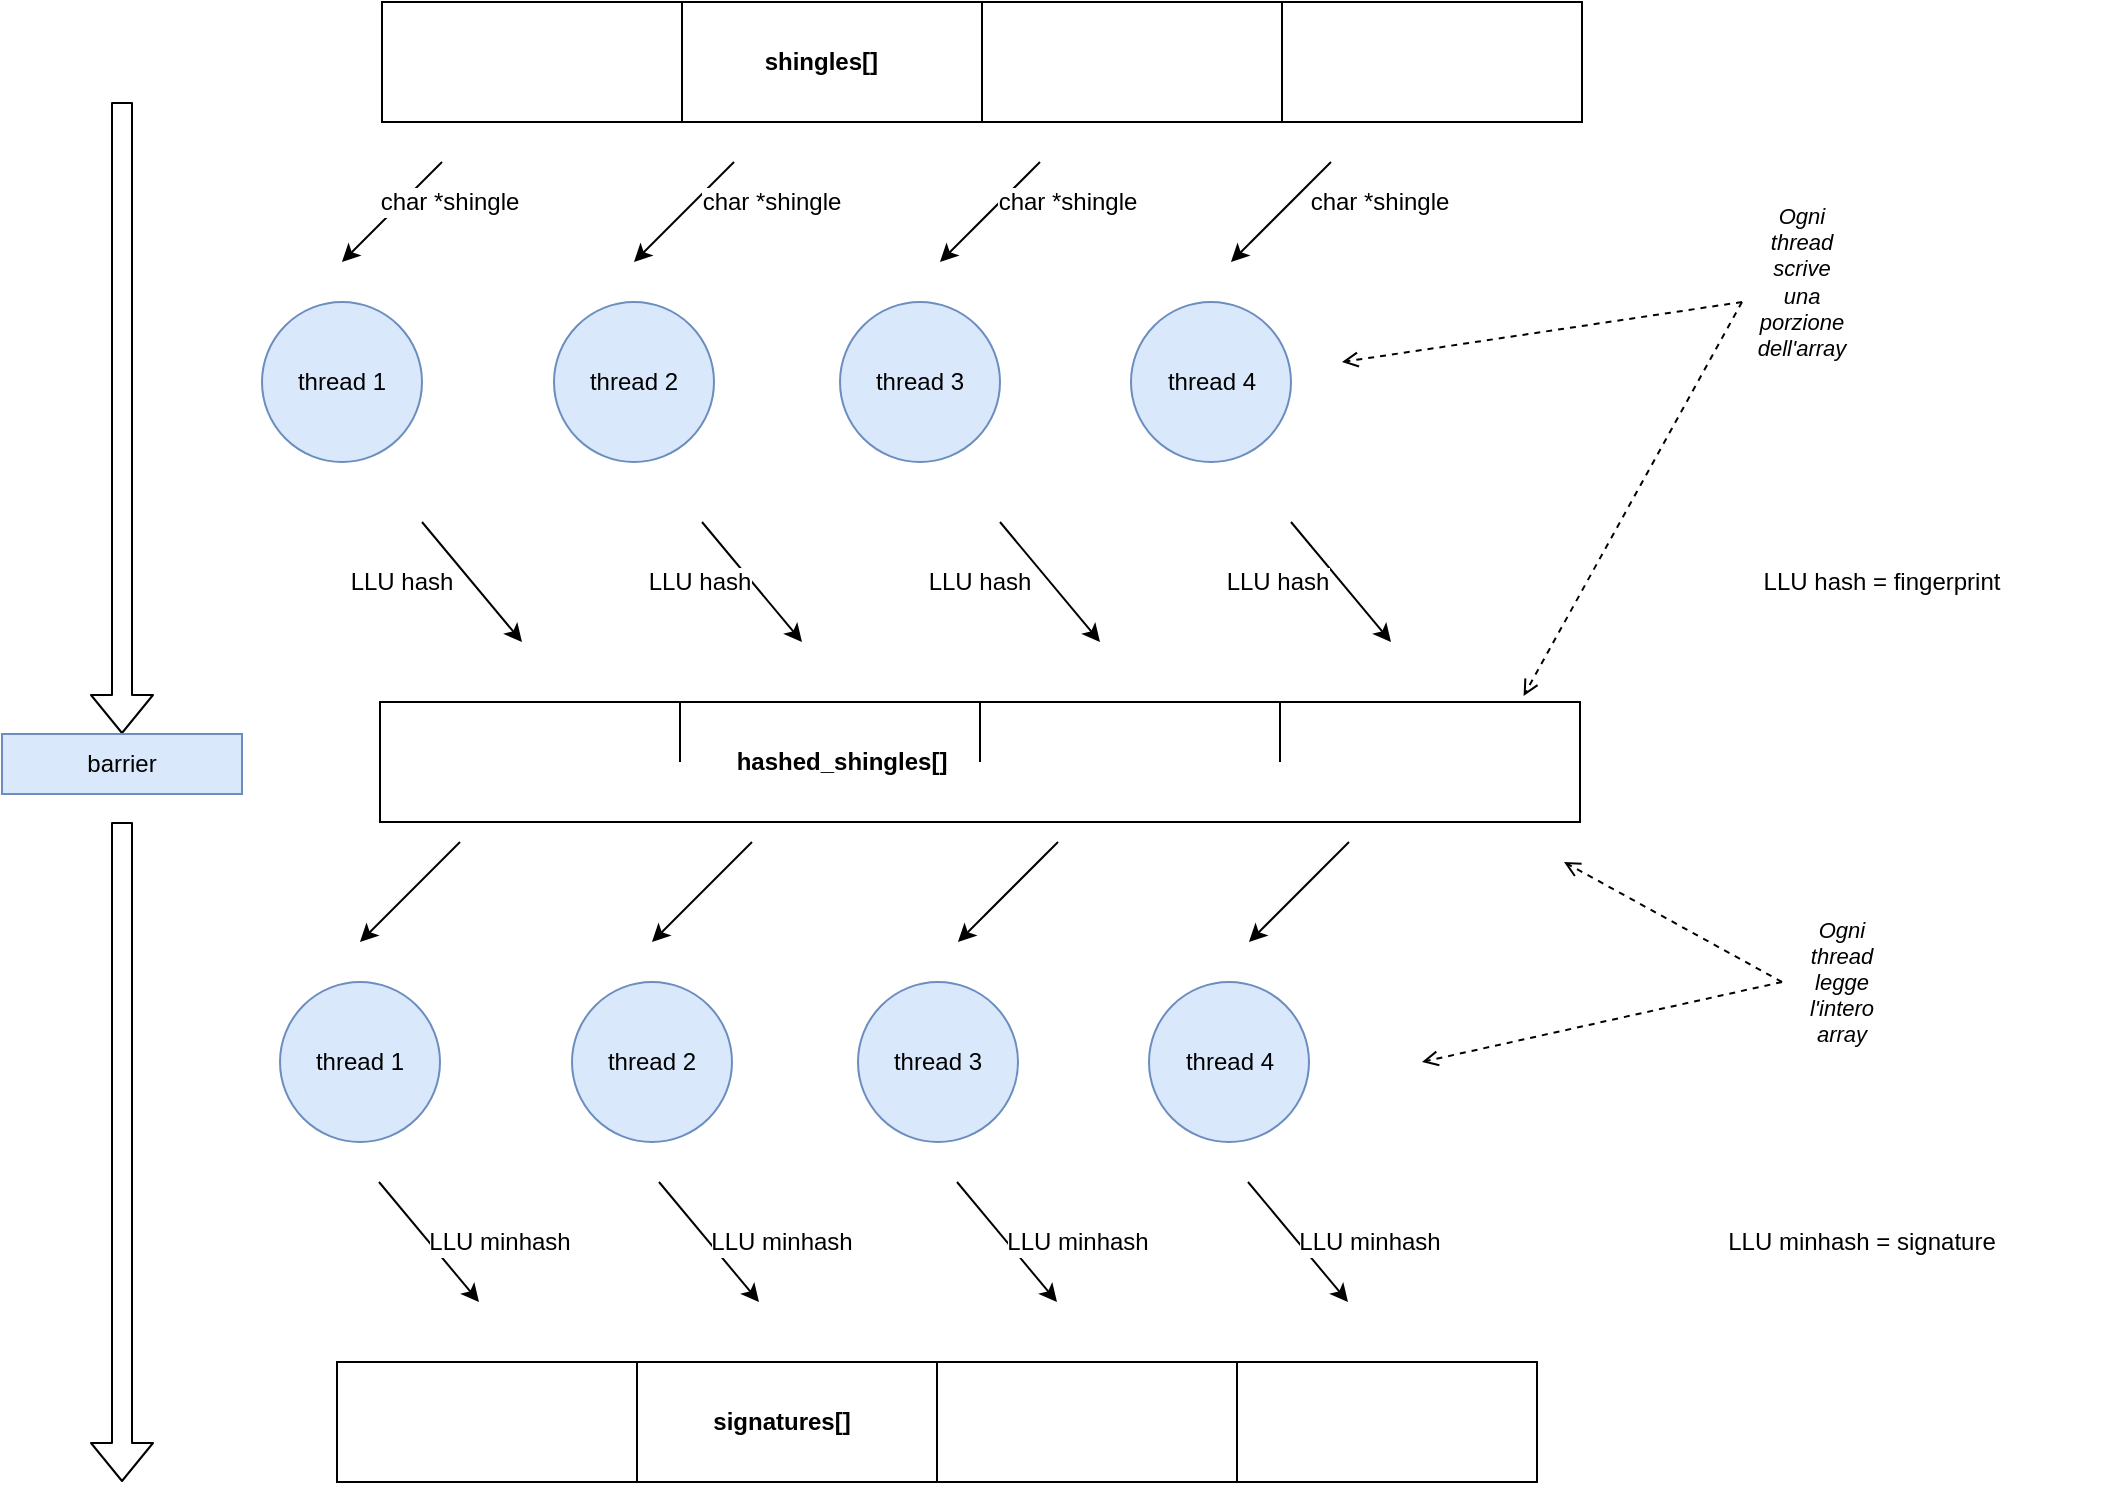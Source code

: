 <mxfile version="14.4.9" type="device"><diagram id="hXbhoWrpUuxRjIZ6JH8G" name="Page-1"><mxGraphModel dx="1422" dy="-107" grid="1" gridSize="10" guides="1" tooltips="1" connect="1" arrows="1" fold="1" page="1" pageScale="1" pageWidth="1169" pageHeight="827" math="0" shadow="0"><root><mxCell id="0"/><mxCell id="1" parent="0"/><mxCell id="8MawKaRnqaWFO8A4m60Z-37" value="thread 4" style="ellipse;whiteSpace=wrap;html=1;aspect=fixed;fillColor=#dae8fc;strokeColor=#6c8ebf;" vertex="1" parent="1"><mxGeometry x="1354.5" y="1180" width="80" height="80" as="geometry"/></mxCell><mxCell id="8MawKaRnqaWFO8A4m60Z-38" value="thread 3" style="ellipse;whiteSpace=wrap;html=1;aspect=fixed;fillColor=#dae8fc;strokeColor=#6c8ebf;" vertex="1" parent="1"><mxGeometry x="1209" y="1180" width="80" height="80" as="geometry"/></mxCell><mxCell id="8MawKaRnqaWFO8A4m60Z-39" value="thread 2" style="ellipse;whiteSpace=wrap;html=1;aspect=fixed;fillColor=#dae8fc;strokeColor=#6c8ebf;" vertex="1" parent="1"><mxGeometry x="1066" y="1180" width="80" height="80" as="geometry"/></mxCell><mxCell id="8MawKaRnqaWFO8A4m60Z-40" value="thread 1&lt;br&gt;" style="ellipse;whiteSpace=wrap;html=1;aspect=fixed;fillColor=#dae8fc;strokeColor=#6c8ebf;" vertex="1" parent="1"><mxGeometry x="920" y="1180" width="80" height="80" as="geometry"/></mxCell><mxCell id="8MawKaRnqaWFO8A4m60Z-41" value="" style="rounded=0;whiteSpace=wrap;html=1;" vertex="1" parent="1"><mxGeometry x="980" y="1030" width="600" height="60" as="geometry"/></mxCell><mxCell id="8MawKaRnqaWFO8A4m60Z-42" value="" style="endArrow=classic;html=1;" edge="1" parent="1"><mxGeometry width="50" height="50" relative="1" as="geometry"><mxPoint x="1010" y="1110" as="sourcePoint"/><mxPoint x="960" y="1160" as="targetPoint"/></mxGeometry></mxCell><mxCell id="8MawKaRnqaWFO8A4m60Z-43" value="" style="endArrow=classic;html=1;" edge="1" parent="1"><mxGeometry width="50" height="50" relative="1" as="geometry"><mxPoint x="1156" y="1110" as="sourcePoint"/><mxPoint x="1106" y="1160" as="targetPoint"/></mxGeometry></mxCell><mxCell id="8MawKaRnqaWFO8A4m60Z-44" value="" style="endArrow=classic;html=1;" edge="1" parent="1"><mxGeometry width="50" height="50" relative="1" as="geometry"><mxPoint x="1309" y="1110" as="sourcePoint"/><mxPoint x="1259" y="1160" as="targetPoint"/></mxGeometry></mxCell><mxCell id="8MawKaRnqaWFO8A4m60Z-45" value="" style="endArrow=classic;html=1;" edge="1" parent="1"><mxGeometry width="50" height="50" relative="1" as="geometry"><mxPoint x="1454.5" y="1110" as="sourcePoint"/><mxPoint x="1404.5" y="1160" as="targetPoint"/></mxGeometry></mxCell><mxCell id="8MawKaRnqaWFO8A4m60Z-46" value="" style="endArrow=none;html=1;" edge="1" parent="1"><mxGeometry width="50" height="50" relative="1" as="geometry"><mxPoint x="1130" y="1090" as="sourcePoint"/><mxPoint x="1130" y="1030" as="targetPoint"/></mxGeometry></mxCell><mxCell id="8MawKaRnqaWFO8A4m60Z-47" value="" style="endArrow=none;html=1;" edge="1" parent="1"><mxGeometry width="50" height="50" relative="1" as="geometry"><mxPoint x="1280" y="1090" as="sourcePoint"/><mxPoint x="1280" y="1030" as="targetPoint"/></mxGeometry></mxCell><mxCell id="8MawKaRnqaWFO8A4m60Z-48" value="" style="endArrow=none;html=1;" edge="1" parent="1"><mxGeometry width="50" height="50" relative="1" as="geometry"><mxPoint x="1430" y="1090" as="sourcePoint"/><mxPoint x="1430" y="1030" as="targetPoint"/></mxGeometry></mxCell><mxCell id="8MawKaRnqaWFO8A4m60Z-49" value="" style="endArrow=none;html=1;" edge="1" parent="1"><mxGeometry width="50" height="50" relative="1" as="geometry"><mxPoint x="1580" y="1090" as="sourcePoint"/><mxPoint x="1580" y="1030" as="targetPoint"/></mxGeometry></mxCell><mxCell id="8MawKaRnqaWFO8A4m60Z-50" value="" style="rounded=0;whiteSpace=wrap;html=1;" vertex="1" parent="1"><mxGeometry x="979" y="1380" width="600" height="60" as="geometry"/></mxCell><mxCell id="8MawKaRnqaWFO8A4m60Z-51" value="" style="endArrow=classic;html=1;" edge="1" parent="1"><mxGeometry width="50" height="50" relative="1" as="geometry"><mxPoint x="1000" y="1290" as="sourcePoint"/><mxPoint x="1050" y="1350" as="targetPoint"/></mxGeometry></mxCell><mxCell id="8MawKaRnqaWFO8A4m60Z-52" value="" style="endArrow=none;html=1;" edge="1" parent="1"><mxGeometry width="50" height="50" relative="1" as="geometry"><mxPoint x="1129" y="1410" as="sourcePoint"/><mxPoint x="1129" y="1380" as="targetPoint"/></mxGeometry></mxCell><mxCell id="8MawKaRnqaWFO8A4m60Z-53" value="" style="endArrow=none;html=1;" edge="1" parent="1"><mxGeometry width="50" height="50" relative="1" as="geometry"><mxPoint x="1279" y="1410" as="sourcePoint"/><mxPoint x="1279" y="1380" as="targetPoint"/></mxGeometry></mxCell><mxCell id="8MawKaRnqaWFO8A4m60Z-54" value="" style="endArrow=none;html=1;" edge="1" parent="1"><mxGeometry width="50" height="50" relative="1" as="geometry"><mxPoint x="1429" y="1410" as="sourcePoint"/><mxPoint x="1429" y="1380" as="targetPoint"/></mxGeometry></mxCell><mxCell id="8MawKaRnqaWFO8A4m60Z-55" value="" style="endArrow=none;html=1;" edge="1" parent="1"><mxGeometry width="50" height="50" relative="1" as="geometry"><mxPoint x="1579" y="1440" as="sourcePoint"/><mxPoint x="1579" y="1380" as="targetPoint"/></mxGeometry></mxCell><mxCell id="8MawKaRnqaWFO8A4m60Z-56" value="" style="endArrow=classic;html=1;" edge="1" parent="1"><mxGeometry width="50" height="50" relative="1" as="geometry"><mxPoint x="1434.5" y="1290" as="sourcePoint"/><mxPoint x="1484.5" y="1350" as="targetPoint"/></mxGeometry></mxCell><mxCell id="8MawKaRnqaWFO8A4m60Z-57" value="" style="endArrow=classic;html=1;" edge="1" parent="1"><mxGeometry width="50" height="50" relative="1" as="geometry"><mxPoint x="1289" y="1290" as="sourcePoint"/><mxPoint x="1339" y="1350" as="targetPoint"/></mxGeometry></mxCell><mxCell id="8MawKaRnqaWFO8A4m60Z-58" value="" style="endArrow=classic;html=1;" edge="1" parent="1"><mxGeometry width="50" height="50" relative="1" as="geometry"><mxPoint x="1140" y="1290" as="sourcePoint"/><mxPoint x="1190" y="1350" as="targetPoint"/></mxGeometry></mxCell><mxCell id="8MawKaRnqaWFO8A4m60Z-59" value="&amp;nbsp;shingles[]" style="text;html=1;strokeColor=none;fillColor=none;align=center;verticalAlign=middle;whiteSpace=wrap;rounded=0;fontStyle=1" vertex="1" parent="1"><mxGeometry x="1178" y="1050" width="40" height="20" as="geometry"/></mxCell><mxCell id="8MawKaRnqaWFO8A4m60Z-60" value="hashed_shingles[]" style="text;html=1;strokeColor=none;fillColor=none;align=center;verticalAlign=middle;whiteSpace=wrap;rounded=0;fontStyle=1" vertex="1" parent="1"><mxGeometry x="1190" y="1400" width="40" height="20" as="geometry"/></mxCell><mxCell id="8MawKaRnqaWFO8A4m60Z-61" value="thread 4" style="ellipse;whiteSpace=wrap;html=1;aspect=fixed;fillColor=#dae8fc;strokeColor=#6c8ebf;" vertex="1" parent="1"><mxGeometry x="1363.5" y="1520" width="80" height="80" as="geometry"/></mxCell><mxCell id="8MawKaRnqaWFO8A4m60Z-62" value="thread 3" style="ellipse;whiteSpace=wrap;html=1;aspect=fixed;fillColor=#dae8fc;strokeColor=#6c8ebf;" vertex="1" parent="1"><mxGeometry x="1218" y="1520" width="80" height="80" as="geometry"/></mxCell><mxCell id="8MawKaRnqaWFO8A4m60Z-63" value="thread 2" style="ellipse;whiteSpace=wrap;html=1;aspect=fixed;fillColor=#dae8fc;strokeColor=#6c8ebf;" vertex="1" parent="1"><mxGeometry x="1075" y="1520" width="80" height="80" as="geometry"/></mxCell><mxCell id="8MawKaRnqaWFO8A4m60Z-64" value="thread 1&lt;br&gt;" style="ellipse;whiteSpace=wrap;html=1;aspect=fixed;fillColor=#dae8fc;strokeColor=#6c8ebf;" vertex="1" parent="1"><mxGeometry x="929" y="1520" width="80" height="80" as="geometry"/></mxCell><mxCell id="8MawKaRnqaWFO8A4m60Z-65" value="" style="endArrow=classic;html=1;" edge="1" parent="1"><mxGeometry width="50" height="50" relative="1" as="geometry"><mxPoint x="1019" y="1450" as="sourcePoint"/><mxPoint x="969" y="1500" as="targetPoint"/></mxGeometry></mxCell><mxCell id="8MawKaRnqaWFO8A4m60Z-66" value="" style="endArrow=classic;html=1;" edge="1" parent="1"><mxGeometry width="50" height="50" relative="1" as="geometry"><mxPoint x="1165" y="1450" as="sourcePoint"/><mxPoint x="1115" y="1500" as="targetPoint"/></mxGeometry></mxCell><mxCell id="8MawKaRnqaWFO8A4m60Z-67" value="" style="endArrow=classic;html=1;" edge="1" parent="1"><mxGeometry width="50" height="50" relative="1" as="geometry"><mxPoint x="1318" y="1450" as="sourcePoint"/><mxPoint x="1268" y="1500" as="targetPoint"/></mxGeometry></mxCell><mxCell id="8MawKaRnqaWFO8A4m60Z-68" value="" style="endArrow=classic;html=1;" edge="1" parent="1"><mxGeometry width="50" height="50" relative="1" as="geometry"><mxPoint x="1463.5" y="1450" as="sourcePoint"/><mxPoint x="1413.5" y="1500" as="targetPoint"/></mxGeometry></mxCell><mxCell id="8MawKaRnqaWFO8A4m60Z-69" value="" style="rounded=0;whiteSpace=wrap;html=1;horizontal=1;" vertex="1" parent="1"><mxGeometry x="957.5" y="1710" width="600" height="60" as="geometry"/></mxCell><mxCell id="8MawKaRnqaWFO8A4m60Z-70" value="" style="endArrow=classic;html=1;" edge="1" parent="1"><mxGeometry width="50" height="50" relative="1" as="geometry"><mxPoint x="978.5" y="1620" as="sourcePoint"/><mxPoint x="1028.5" y="1680" as="targetPoint"/></mxGeometry></mxCell><mxCell id="8MawKaRnqaWFO8A4m60Z-71" value="" style="endArrow=none;html=1;" edge="1" parent="1"><mxGeometry width="50" height="50" relative="1" as="geometry"><mxPoint x="1107.5" y="1770" as="sourcePoint"/><mxPoint x="1107.5" y="1710" as="targetPoint"/></mxGeometry></mxCell><mxCell id="8MawKaRnqaWFO8A4m60Z-72" value="" style="endArrow=none;html=1;" edge="1" parent="1"><mxGeometry width="50" height="50" relative="1" as="geometry"><mxPoint x="1257.5" y="1770" as="sourcePoint"/><mxPoint x="1257.5" y="1710" as="targetPoint"/></mxGeometry></mxCell><mxCell id="8MawKaRnqaWFO8A4m60Z-73" value="" style="endArrow=none;html=1;" edge="1" parent="1"><mxGeometry width="50" height="50" relative="1" as="geometry"><mxPoint x="1407.5" y="1770" as="sourcePoint"/><mxPoint x="1407.5" y="1710" as="targetPoint"/></mxGeometry></mxCell><mxCell id="8MawKaRnqaWFO8A4m60Z-74" value="" style="endArrow=none;html=1;" edge="1" parent="1"><mxGeometry width="50" height="50" relative="1" as="geometry"><mxPoint x="1557.5" y="1770" as="sourcePoint"/><mxPoint x="1557.5" y="1710" as="targetPoint"/></mxGeometry></mxCell><mxCell id="8MawKaRnqaWFO8A4m60Z-75" value="" style="endArrow=classic;html=1;" edge="1" parent="1"><mxGeometry width="50" height="50" relative="1" as="geometry"><mxPoint x="1413" y="1620" as="sourcePoint"/><mxPoint x="1463" y="1680" as="targetPoint"/></mxGeometry></mxCell><mxCell id="8MawKaRnqaWFO8A4m60Z-76" value="" style="endArrow=classic;html=1;" edge="1" parent="1"><mxGeometry width="50" height="50" relative="1" as="geometry"><mxPoint x="1267.5" y="1620" as="sourcePoint"/><mxPoint x="1317.5" y="1680" as="targetPoint"/></mxGeometry></mxCell><mxCell id="8MawKaRnqaWFO8A4m60Z-77" value="" style="endArrow=classic;html=1;" edge="1" parent="1"><mxGeometry width="50" height="50" relative="1" as="geometry"><mxPoint x="1118.5" y="1620" as="sourcePoint"/><mxPoint x="1168.5" y="1680" as="targetPoint"/></mxGeometry></mxCell><mxCell id="8MawKaRnqaWFO8A4m60Z-78" value="signatures[]" style="text;html=1;strokeColor=none;fillColor=none;align=center;verticalAlign=middle;whiteSpace=wrap;rounded=0;labelBackgroundColor=#ffffff;fontColor=#000000;fontStyle=1" vertex="1" parent="1"><mxGeometry x="1160" y="1730" width="40" height="20" as="geometry"/></mxCell><mxCell id="8MawKaRnqaWFO8A4m60Z-79" value="" style="shape=flexArrow;endArrow=classic;html=1;fontColor=#000000;" edge="1" parent="1" target="8MawKaRnqaWFO8A4m60Z-80"><mxGeometry width="50" height="50" relative="1" as="geometry"><mxPoint x="850" y="1080" as="sourcePoint"/><mxPoint x="850" y="1370" as="targetPoint"/></mxGeometry></mxCell><mxCell id="8MawKaRnqaWFO8A4m60Z-80" value="barrier" style="rounded=0;whiteSpace=wrap;html=1;fillColor=#dae8fc;strokeColor=#6c8ebf;" vertex="1" parent="1"><mxGeometry x="790" y="1396" width="120" height="30" as="geometry"/></mxCell><mxCell id="8MawKaRnqaWFO8A4m60Z-81" value="" style="shape=flexArrow;endArrow=classic;html=1;fontColor=#000000;" edge="1" parent="1"><mxGeometry width="50" height="50" relative="1" as="geometry"><mxPoint x="850" y="1440" as="sourcePoint"/><mxPoint x="850" y="1770" as="targetPoint"/></mxGeometry></mxCell><mxCell id="8MawKaRnqaWFO8A4m60Z-82" value="LLU minhash" style="text;html=1;strokeColor=none;fillColor=none;align=center;verticalAlign=middle;whiteSpace=wrap;rounded=0;labelBackgroundColor=#ffffff;fontColor=#000000;" vertex="1" parent="1"><mxGeometry x="1423.5" y="1640" width="100" height="20" as="geometry"/></mxCell><mxCell id="8MawKaRnqaWFO8A4m60Z-83" value="LLU minhash" style="text;html=1;strokeColor=none;fillColor=none;align=center;verticalAlign=middle;whiteSpace=wrap;rounded=0;labelBackgroundColor=#ffffff;fontColor=#000000;" vertex="1" parent="1"><mxGeometry x="1278" y="1640" width="100" height="20" as="geometry"/></mxCell><mxCell id="8MawKaRnqaWFO8A4m60Z-84" value="LLU minhash" style="text;html=1;strokeColor=none;fillColor=none;align=center;verticalAlign=middle;whiteSpace=wrap;rounded=0;labelBackgroundColor=#ffffff;fontColor=#000000;" vertex="1" parent="1"><mxGeometry x="1130" y="1640" width="100" height="20" as="geometry"/></mxCell><mxCell id="8MawKaRnqaWFO8A4m60Z-85" value="LLU minhash" style="text;html=1;strokeColor=none;fillColor=none;align=center;verticalAlign=middle;whiteSpace=wrap;rounded=0;labelBackgroundColor=#ffffff;fontColor=#000000;" vertex="1" parent="1"><mxGeometry x="989" y="1640" width="100" height="20" as="geometry"/></mxCell><mxCell id="8MawKaRnqaWFO8A4m60Z-86" value="char *shingle" style="text;html=1;strokeColor=none;fillColor=none;align=center;verticalAlign=middle;whiteSpace=wrap;rounded=0;labelBackgroundColor=#ffffff;fontColor=#000000;" vertex="1" parent="1"><mxGeometry x="969" y="1120" width="90" height="20" as="geometry"/></mxCell><mxCell id="8MawKaRnqaWFO8A4m60Z-87" value="char *shingle" style="text;html=1;strokeColor=none;fillColor=none;align=center;verticalAlign=middle;whiteSpace=wrap;rounded=0;labelBackgroundColor=#ffffff;fontColor=#000000;" vertex="1" parent="1"><mxGeometry x="1130" y="1120" width="90" height="20" as="geometry"/></mxCell><mxCell id="8MawKaRnqaWFO8A4m60Z-88" value="char *shingle" style="text;html=1;strokeColor=none;fillColor=none;align=center;verticalAlign=middle;whiteSpace=wrap;rounded=0;labelBackgroundColor=#ffffff;fontColor=#000000;" vertex="1" parent="1"><mxGeometry x="1278" y="1120" width="90" height="20" as="geometry"/></mxCell><mxCell id="8MawKaRnqaWFO8A4m60Z-89" value="char *shingle" style="text;html=1;strokeColor=none;fillColor=none;align=center;verticalAlign=middle;whiteSpace=wrap;rounded=0;labelBackgroundColor=#ffffff;fontColor=#000000;" vertex="1" parent="1"><mxGeometry x="1433.5" y="1120" width="90" height="20" as="geometry"/></mxCell><mxCell id="8MawKaRnqaWFO8A4m60Z-90" value="LLU hash" style="text;html=1;strokeColor=none;fillColor=none;align=center;verticalAlign=middle;whiteSpace=wrap;rounded=0;labelBackgroundColor=#ffffff;fontColor=#000000;" vertex="1" parent="1"><mxGeometry x="940" y="1310" width="100" height="20" as="geometry"/></mxCell><mxCell id="8MawKaRnqaWFO8A4m60Z-91" value="LLU hash" style="text;html=1;strokeColor=none;fillColor=none;align=center;verticalAlign=middle;whiteSpace=wrap;rounded=0;labelBackgroundColor=#ffffff;fontColor=#000000;" vertex="1" parent="1"><mxGeometry x="1089" y="1310" width="100" height="20" as="geometry"/></mxCell><mxCell id="8MawKaRnqaWFO8A4m60Z-92" value="LLU hash" style="text;html=1;strokeColor=none;fillColor=none;align=center;verticalAlign=middle;whiteSpace=wrap;rounded=0;labelBackgroundColor=#ffffff;fontColor=#000000;" vertex="1" parent="1"><mxGeometry x="1229" y="1310" width="100" height="20" as="geometry"/></mxCell><mxCell id="8MawKaRnqaWFO8A4m60Z-93" value="LLU hash" style="text;html=1;strokeColor=none;fillColor=none;align=center;verticalAlign=middle;whiteSpace=wrap;rounded=0;labelBackgroundColor=#ffffff;fontColor=#000000;" vertex="1" parent="1"><mxGeometry x="1378" y="1310" width="100" height="20" as="geometry"/></mxCell><mxCell id="8MawKaRnqaWFO8A4m60Z-98" value="LLU hash = fingerprint" style="text;html=1;strokeColor=none;fillColor=none;align=center;verticalAlign=middle;whiteSpace=wrap;rounded=0;labelBackgroundColor=#ffffff;fontColor=#000000;" vertex="1" parent="1"><mxGeometry x="1620" y="1285" width="220" height="70" as="geometry"/></mxCell><mxCell id="8MawKaRnqaWFO8A4m60Z-99" value="LLU minhash = signature" style="text;html=1;strokeColor=none;fillColor=none;align=center;verticalAlign=middle;whiteSpace=wrap;rounded=0;labelBackgroundColor=#ffffff;fontColor=#000000;" vertex="1" parent="1"><mxGeometry x="1610" y="1615" width="220" height="70" as="geometry"/></mxCell><mxCell id="8MawKaRnqaWFO8A4m60Z-101" value="" style="endArrow=open;html=1;strokeColor=#000000;endFill=0;dashed=1;" edge="1" parent="1"><mxGeometry width="50" height="50" relative="1" as="geometry"><mxPoint x="1660" y="1180" as="sourcePoint"/><mxPoint x="1460" y="1210" as="targetPoint"/></mxGeometry></mxCell><mxCell id="8MawKaRnqaWFO8A4m60Z-102" value="Ogni thread scrive una porzione dell'array" style="text;html=1;strokeColor=none;fillColor=none;align=center;verticalAlign=middle;whiteSpace=wrap;rounded=0;fontStyle=2;fontSize=11;" vertex="1" parent="1"><mxGeometry x="1670" y="1160" width="40" height="20" as="geometry"/></mxCell><mxCell id="8MawKaRnqaWFO8A4m60Z-103" value="Ogni thread legge l'intero array" style="text;html=1;strokeColor=none;fillColor=none;align=center;verticalAlign=middle;whiteSpace=wrap;rounded=0;fontStyle=2;fontSize=11;" vertex="1" parent="1"><mxGeometry x="1690" y="1510" width="40" height="20" as="geometry"/></mxCell><mxCell id="8MawKaRnqaWFO8A4m60Z-104" value="" style="endArrow=open;html=1;strokeColor=#000000;entryX=0.953;entryY=-0.05;entryDx=0;entryDy=0;entryPerimeter=0;endFill=0;dashed=1;" edge="1" parent="1"><mxGeometry width="50" height="50" relative="1" as="geometry"><mxPoint x="1660" y="1180" as="sourcePoint"/><mxPoint x="1550.8" y="1377" as="targetPoint"/></mxGeometry></mxCell><mxCell id="8MawKaRnqaWFO8A4m60Z-105" value="" style="endArrow=open;html=1;strokeColor=#000000;endFill=0;dashed=1;" edge="1" parent="1"><mxGeometry width="50" height="50" relative="1" as="geometry"><mxPoint x="1680" y="1520" as="sourcePoint"/><mxPoint x="1500" y="1560" as="targetPoint"/></mxGeometry></mxCell><mxCell id="8MawKaRnqaWFO8A4m60Z-106" value="" style="endArrow=open;html=1;strokeColor=#000000;endFill=0;dashed=1;" edge="1" parent="1"><mxGeometry width="50" height="50" relative="1" as="geometry"><mxPoint x="1680" y="1520" as="sourcePoint"/><mxPoint x="1571" y="1460" as="targetPoint"/></mxGeometry></mxCell></root></mxGraphModel></diagram></mxfile>